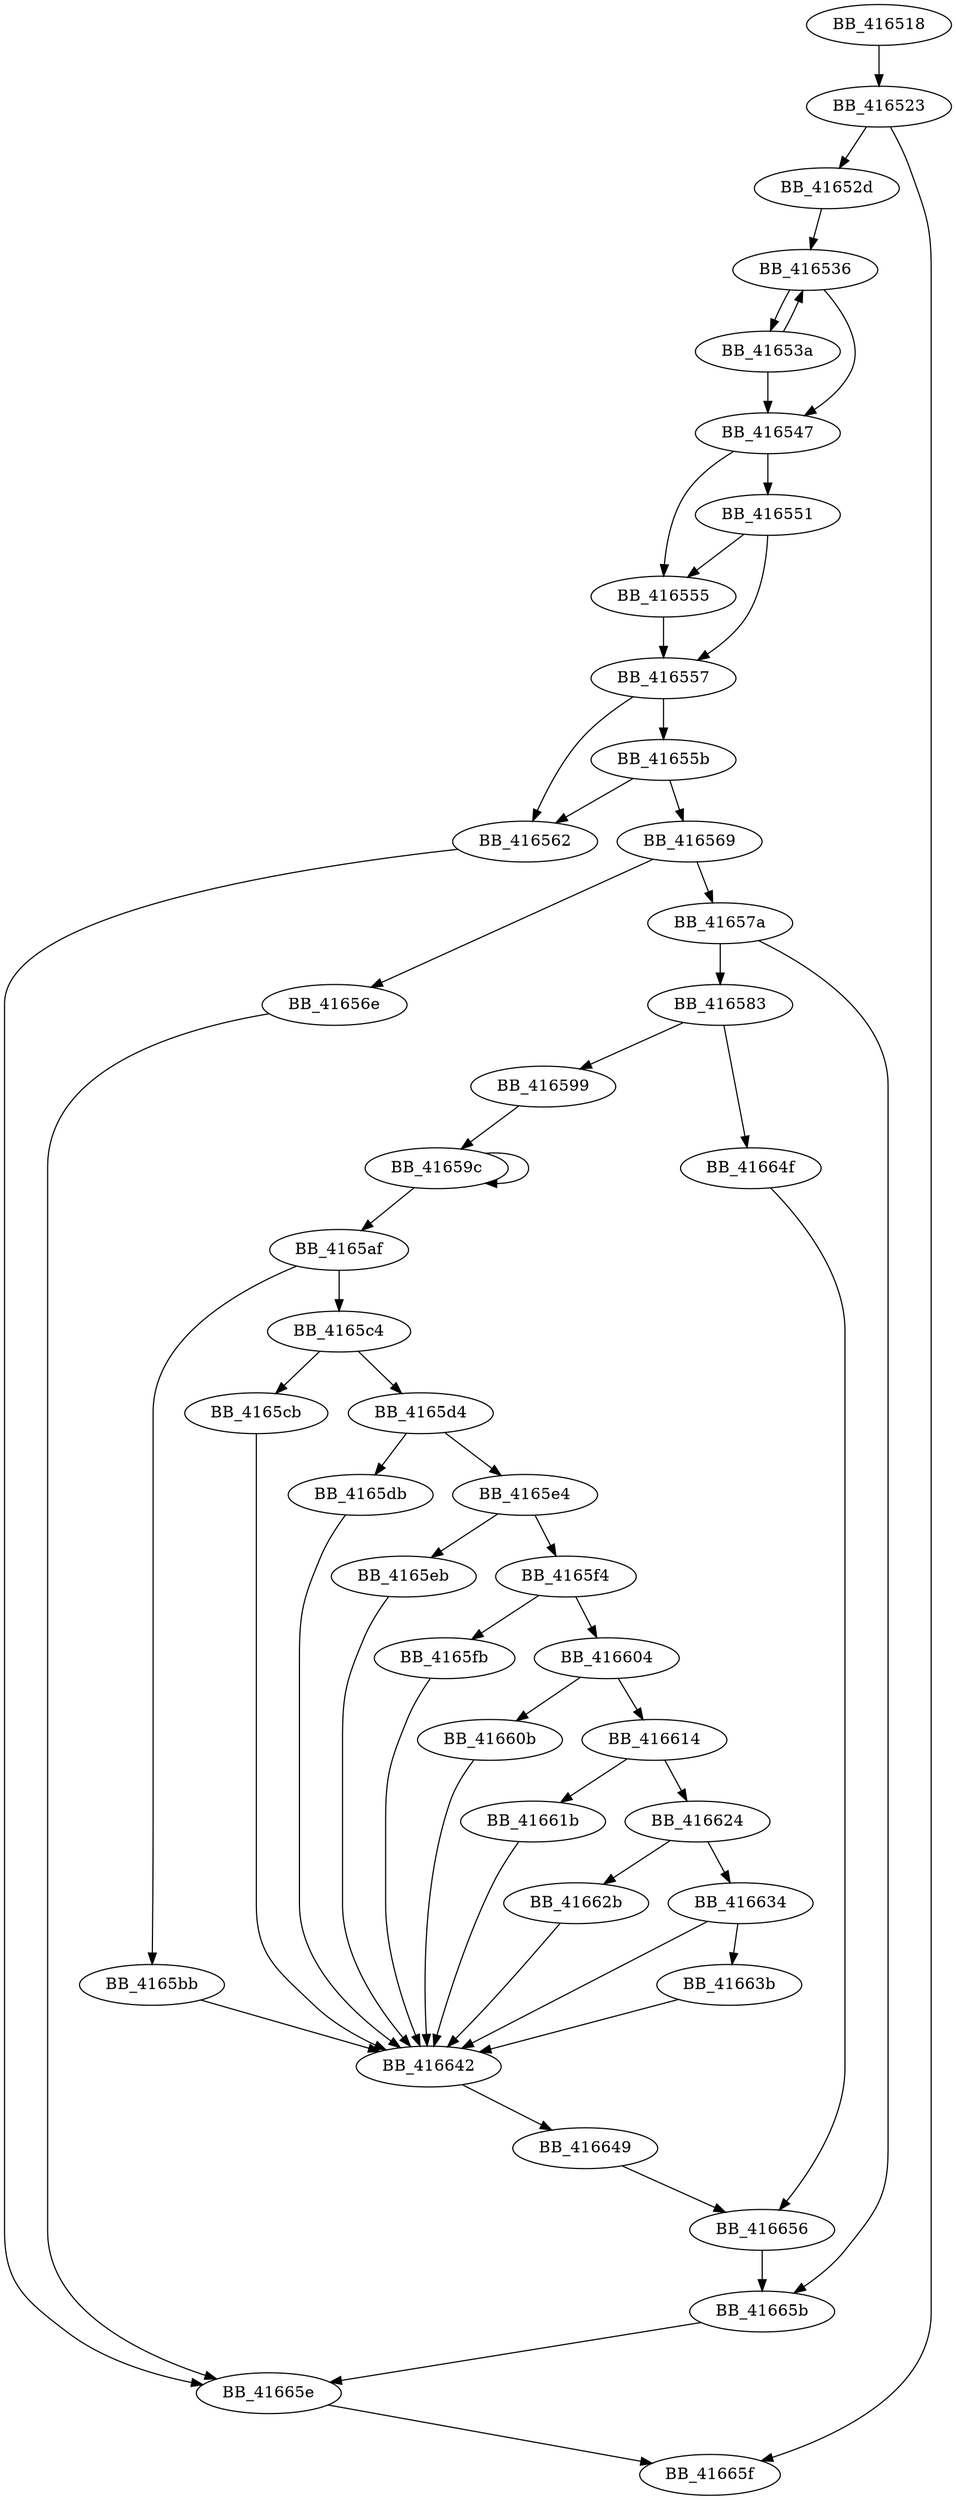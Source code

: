 DiGraph __XcptFilter{
BB_416518->BB_416523
BB_416523->BB_41652d
BB_416523->BB_41665f
BB_41652d->BB_416536
BB_416536->BB_41653a
BB_416536->BB_416547
BB_41653a->BB_416536
BB_41653a->BB_416547
BB_416547->BB_416551
BB_416547->BB_416555
BB_416551->BB_416555
BB_416551->BB_416557
BB_416555->BB_416557
BB_416557->BB_41655b
BB_416557->BB_416562
BB_41655b->BB_416562
BB_41655b->BB_416569
BB_416562->BB_41665e
BB_416569->BB_41656e
BB_416569->BB_41657a
BB_41656e->BB_41665e
BB_41657a->BB_416583
BB_41657a->BB_41665b
BB_416583->BB_416599
BB_416583->BB_41664f
BB_416599->BB_41659c
BB_41659c->BB_41659c
BB_41659c->BB_4165af
BB_4165af->BB_4165bb
BB_4165af->BB_4165c4
BB_4165bb->BB_416642
BB_4165c4->BB_4165cb
BB_4165c4->BB_4165d4
BB_4165cb->BB_416642
BB_4165d4->BB_4165db
BB_4165d4->BB_4165e4
BB_4165db->BB_416642
BB_4165e4->BB_4165eb
BB_4165e4->BB_4165f4
BB_4165eb->BB_416642
BB_4165f4->BB_4165fb
BB_4165f4->BB_416604
BB_4165fb->BB_416642
BB_416604->BB_41660b
BB_416604->BB_416614
BB_41660b->BB_416642
BB_416614->BB_41661b
BB_416614->BB_416624
BB_41661b->BB_416642
BB_416624->BB_41662b
BB_416624->BB_416634
BB_41662b->BB_416642
BB_416634->BB_41663b
BB_416634->BB_416642
BB_41663b->BB_416642
BB_416642->BB_416649
BB_416649->BB_416656
BB_41664f->BB_416656
BB_416656->BB_41665b
BB_41665b->BB_41665e
BB_41665e->BB_41665f
}
